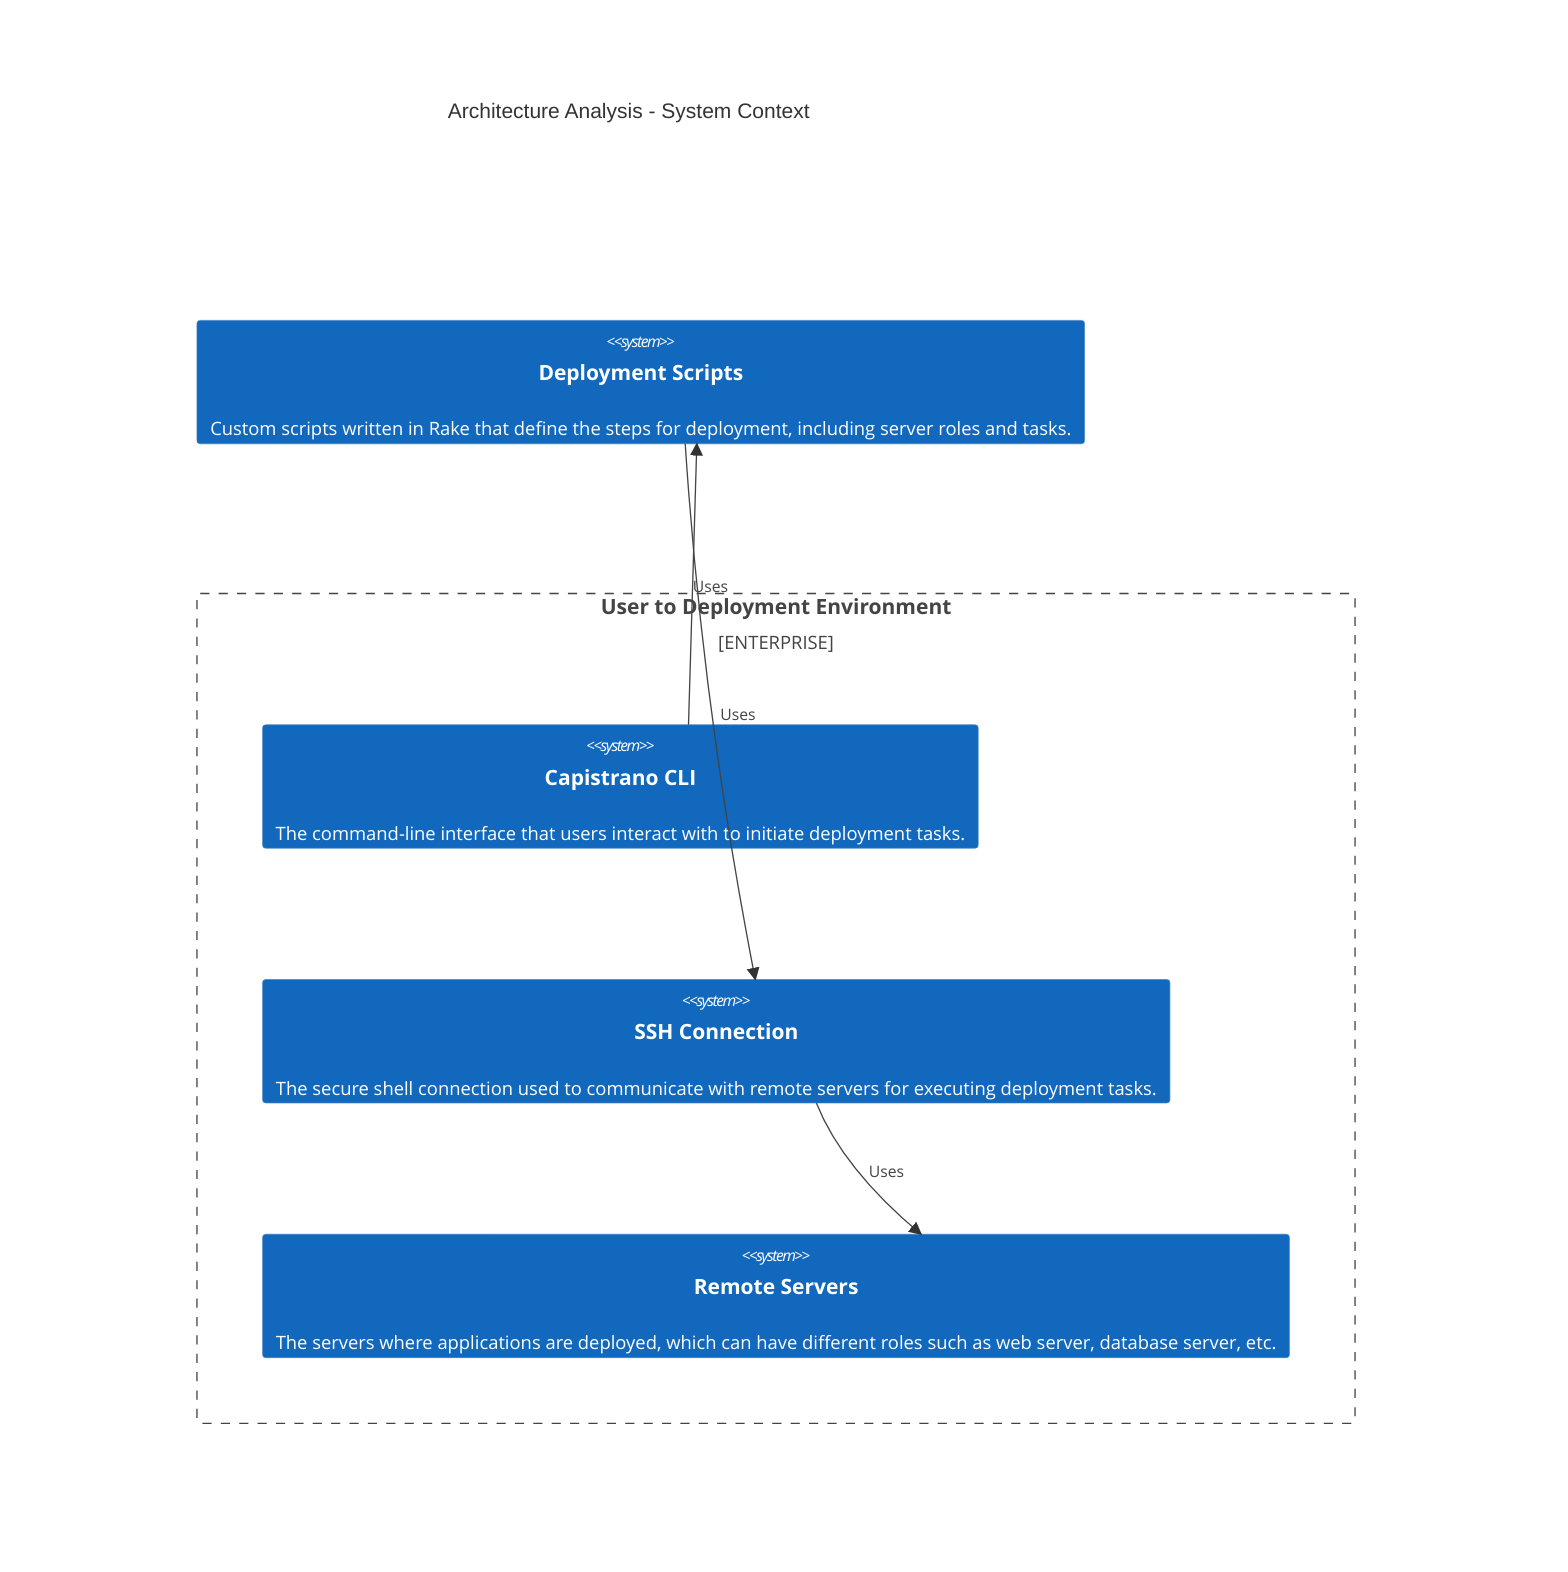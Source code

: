 C4Context
    title Architecture Analysis - System Context
    Enterprise_Boundary(tb_User_to_Deployment_Environment, "User to Deployment Environment") {
        System(Capistrano_CLI, "Capistrano CLI", "The command-line interface that users interact with to initiate deployment tasks.")
        System(SSH_Connection, "SSH Connection", "The secure shell connection used to communicate with remote servers for executing deployment tasks.")
        System(Remote_Servers, "Remote Servers", "The servers where applications are deployed, which can have different roles such as web server, database server, etc.")
    }
    System(Deployment_Scripts, "Deployment Scripts", "Custom scripts written in Rake that define the steps for deployment, including server roles and tasks.")

    Rel(Capistrano_CLI, Deployment_Scripts, "Uses")
    Rel(Deployment_Scripts, SSH_Connection, "Uses")
    Rel(SSH_Connection, Remote_Servers, "Uses")